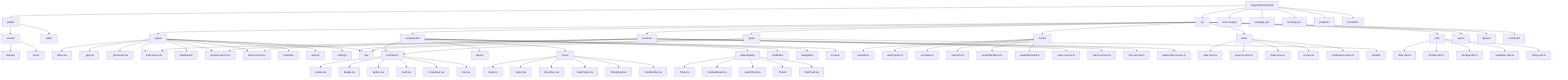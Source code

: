 graph TD
    Root["projecthub-frontend/"] --> Public["public/"]
    Root --> Src["src/"]
    Root --> Config["next.config.js"]
    Root --> Package["package.json"]
    Root --> Tsconfig["tsconfig.json"]
    Root --> Prettier[".prettierrc"]
    Root --> Docker["Dockerfile"]
    
    Public --> Assets["assets/"]
    Public --> Static["static/"]
    Assets --> Images["images/"]
    Assets --> Icons["icons/"]
    
    Src --> Pages["pages/"]
    Src --> Components["components/"]
    Src --> Hooks["hooks/"]
    Src --> Services["services/"]
    Src --> Store["store/"]
    Src --> Types["types/"]
    Src --> Utils["utils/"]
    Src --> Styles["styles/"]
    Src --> Layouts["layouts/"]
    Src --> Constants["constants/"]
    
    Pages --> Index["index.tsx"]
    Pages --> App["_app.tsx"]
    Pages --> Document["_document.tsx"]
    Pages --> Auth["auth/"]
    Pages --> Dashboard["dashboard/"]
    Pages --> Projects["projects/"]
    Pages --> Tasks["tasks/"]
    Pages --> Calendar["calendar/"]
    Pages --> Reports["reports/"]
    Pages --> Settings["settings/"]
    Pages --> Api["api/"]
    
    Components --> Common["common/"]
    Components --> Layout["layout/"]
    Components --> Forms["forms/"]
    Components --> DataDisplay["data-display/"]
    Components --> Feedback["feedback/"]
    Components --> Navigation["navigation/"]
    Components --> Overlay["overlay/"]
    
    Common --> Avatar["Avatar.tsx"]
    Common --> Badge["Badge.tsx"]
    Common --> Button["Button.tsx"]
    Common --> Card["Card.tsx"]
    Common --> Dropdown["Dropdown.tsx"]
    Common --> Icon["Icon.tsx"]
    
    Forms --> Input["Input.tsx"]
    Forms --> Select["Select.tsx"]
    Forms --> Checkbox["Checkbox.tsx"]
    Forms --> DatePicker["DatePicker.tsx"]
    Forms --> FileUpload["FileUpload.tsx"]
    Forms --> FormBuilder["FormBuilder.tsx"]
    
    DataDisplay --> Table["Table.tsx"]
    DataDisplay --> KanbanBoard["KanbanBoard.tsx"]
    DataDisplay --> GanttChart["GanttChart.tsx"]
    DataDisplay --> Charts["Charts/"]
    DataDisplay --> TaskCard["TaskCard.tsx"]
    
    Hooks --> UseAuth["useAuth.ts"]
    Hooks --> UseProjects["useProjects.ts"]
    Hooks --> UseTasks["useTasks.ts"]
    Hooks --> UseForm["useForm.ts"]
    Hooks --> UseNotifications["useNotifications.ts"]
    Hooks --> UseWebSocket["useWebSocket.ts"]
    
    Services --> Api["api.ts"]
    Services --> Auth["auth.service.ts"]
    Services --> Projects["projects.service.ts"]
    Services --> Tasks["tasks.service.ts"]
    Services --> Users["users.service.ts"]
    Services --> Teams["teams.service.ts"]
    Services --> Files["files.service.ts"]
    Services --> WebSocket["websocket.service.ts"]
    
    Store --> AuthStore["auth.store.ts"]
    Store --> ProjectStore["projects.store.ts"]
    Store --> TaskStore["tasks.store.ts"]
    Store --> UiStore["ui.store.ts"]
    Store --> NotificationStore["notifications.store.ts"]
    
    Types --> Models["models/"]
    Types --> Api["api/"]
    Types --> Common["common.ts"]
    
    Utils --> Date["date.utils.ts"]
    Utils --> Format["format.utils.ts"]
    Utils --> Storage["storage.utils.ts"]
    Utils --> Validation["validation.utils.ts"]
    Utils --> String["string.utils.ts"]